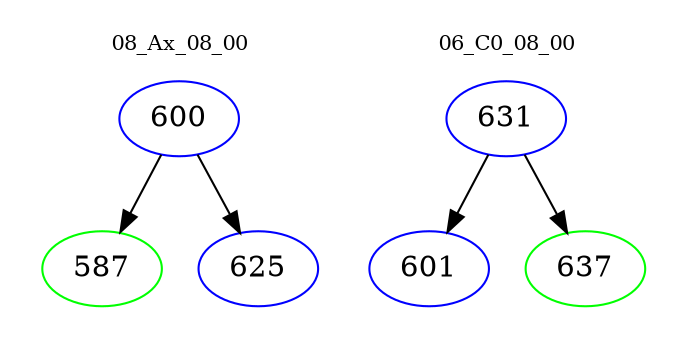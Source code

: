 digraph{
subgraph cluster_0 {
color = white
label = "08_Ax_08_00";
fontsize=10;
T0_600 [label="600", color="blue"]
T0_600 -> T0_587 [color="black"]
T0_587 [label="587", color="green"]
T0_600 -> T0_625 [color="black"]
T0_625 [label="625", color="blue"]
}
subgraph cluster_1 {
color = white
label = "06_C0_08_00";
fontsize=10;
T1_631 [label="631", color="blue"]
T1_631 -> T1_601 [color="black"]
T1_601 [label="601", color="blue"]
T1_631 -> T1_637 [color="black"]
T1_637 [label="637", color="green"]
}
}
